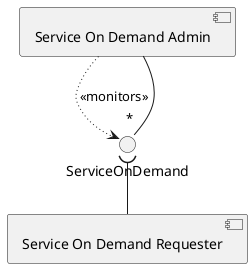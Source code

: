 Licensed to the Apache Software Foundation (ASF) under one or more
contributor license agreements.  See the NOTICE file distributed with
this work for additional information regarding copyright ownership.
The ASF licenses this file to You under the Apache License, Version 2.0
(the "License"); you may not use this file except in compliance with
the License.  You may obtain a copy of the License at

    http://www.apache.org/licenses/LICENSE-2.0

Unless required by applicable law or agreed to in writing, software
distributed under the License is distributed on an "AS IS" BASIS,
WITHOUT WARRANTIES OR CONDITIONS OF ANY KIND, either express or implied.
See the License for the specific language governing permissions and
limitations under the License.

@startuml
component ServiceOnDemandRequester as "Service On Demand Requester"
component ServiceOnDemandAdmin as "Service On Demand Admin"
() ServiceOnDemand

ServiceOnDemandRequester -up-( ServiceOnDemand
ServiceOnDemandAdmin .[dotted].> ServiceOnDemand : <<monitors>>
ServiceOnDemandAdmin -- " * "ServiceOnDemand
@enduml